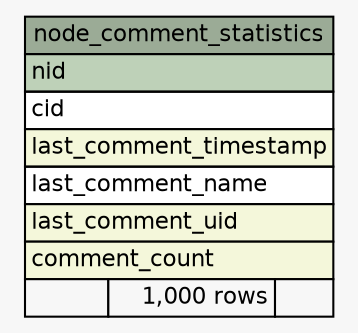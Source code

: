 // dot 2.30.1 on Mac OS X 10.8.3
// SchemaSpy rev 590
digraph "node_comment_statistics" {
  graph [
    rankdir="RL"
    bgcolor="#f7f7f7"
    nodesep="0.18"
    ranksep="0.46"
    fontname="Helvetica"
    fontsize="11"
  ];
  node [
    fontname="Helvetica"
    fontsize="11"
    shape="plaintext"
  ];
  edge [
    arrowsize="0.8"
  ];
  "node_comment_statistics" [
    label=<
    <TABLE BORDER="0" CELLBORDER="1" CELLSPACING="0" BGCOLOR="#ffffff">
      <TR><TD COLSPAN="3" BGCOLOR="#9bab96" ALIGN="CENTER">node_comment_statistics</TD></TR>
      <TR><TD PORT="nid" COLSPAN="3" BGCOLOR="#bed1b8" ALIGN="LEFT">nid</TD></TR>
      <TR><TD PORT="cid" COLSPAN="3" ALIGN="LEFT">cid</TD></TR>
      <TR><TD PORT="last_comment_timestamp" COLSPAN="3" BGCOLOR="#f4f7da" ALIGN="LEFT">last_comment_timestamp</TD></TR>
      <TR><TD PORT="last_comment_name" COLSPAN="3" ALIGN="LEFT">last_comment_name</TD></TR>
      <TR><TD PORT="last_comment_uid" COLSPAN="3" BGCOLOR="#f4f7da" ALIGN="LEFT">last_comment_uid</TD></TR>
      <TR><TD PORT="comment_count" COLSPAN="3" BGCOLOR="#f4f7da" ALIGN="LEFT">comment_count</TD></TR>
      <TR><TD ALIGN="LEFT" BGCOLOR="#f7f7f7">  </TD><TD ALIGN="RIGHT" BGCOLOR="#f7f7f7">1,000 rows</TD><TD ALIGN="RIGHT" BGCOLOR="#f7f7f7">  </TD></TR>
    </TABLE>>
    URL="tables/node_comment_statistics.html"
    tooltip="node_comment_statistics"
  ];
}
